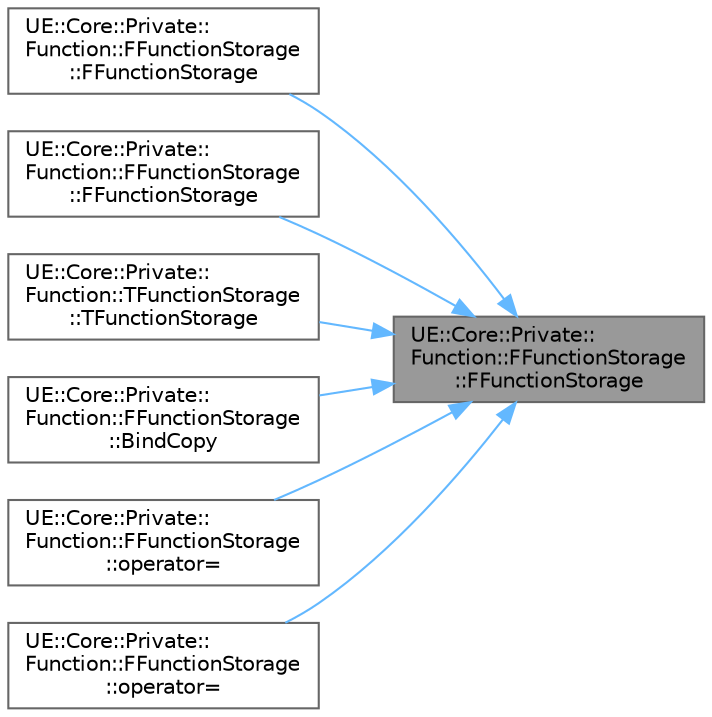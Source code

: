 digraph "UE::Core::Private::Function::FFunctionStorage::FFunctionStorage"
{
 // INTERACTIVE_SVG=YES
 // LATEX_PDF_SIZE
  bgcolor="transparent";
  edge [fontname=Helvetica,fontsize=10,labelfontname=Helvetica,labelfontsize=10];
  node [fontname=Helvetica,fontsize=10,shape=box,height=0.2,width=0.4];
  rankdir="RL";
  Node1 [id="Node000001",label="UE::Core::Private::\lFunction::FFunctionStorage\l::FFunctionStorage",height=0.2,width=0.4,color="gray40", fillcolor="grey60", style="filled", fontcolor="black",tooltip=" "];
  Node1 -> Node2 [id="edge1_Node000001_Node000002",dir="back",color="steelblue1",style="solid",tooltip=" "];
  Node2 [id="Node000002",label="UE::Core::Private::\lFunction::FFunctionStorage\l::FFunctionStorage",height=0.2,width=0.4,color="grey40", fillcolor="white", style="filled",URL="$d9/d0f/structUE_1_1Core_1_1Private_1_1Function_1_1FFunctionStorage.html#a84d3ffcf63e8cb761dfcb097851a836f",tooltip=" "];
  Node1 -> Node3 [id="edge2_Node000001_Node000003",dir="back",color="steelblue1",style="solid",tooltip=" "];
  Node3 [id="Node000003",label="UE::Core::Private::\lFunction::FFunctionStorage\l::FFunctionStorage",height=0.2,width=0.4,color="grey40", fillcolor="white", style="filled",URL="$d9/d0f/structUE_1_1Core_1_1Private_1_1Function_1_1FFunctionStorage.html#a5f4126850fedba2ad1d1c53885d2c6d7",tooltip=" "];
  Node1 -> Node4 [id="edge3_Node000001_Node000004",dir="back",color="steelblue1",style="solid",tooltip=" "];
  Node4 [id="Node000004",label="UE::Core::Private::\lFunction::TFunctionStorage\l::TFunctionStorage",height=0.2,width=0.4,color="grey40", fillcolor="white", style="filled",URL="$d7/de1/structUE_1_1Core_1_1Private_1_1Function_1_1TFunctionStorage.html#acde0043b2ffd86ef2bf41f8f18fd7841",tooltip=" "];
  Node1 -> Node5 [id="edge4_Node000001_Node000005",dir="back",color="steelblue1",style="solid",tooltip=" "];
  Node5 [id="Node000005",label="UE::Core::Private::\lFunction::FFunctionStorage\l::BindCopy",height=0.2,width=0.4,color="grey40", fillcolor="white", style="filled",URL="$d9/d0f/structUE_1_1Core_1_1Private_1_1Function_1_1FFunctionStorage.html#a9e31c8622c41008c0b668846c7c4d5ef",tooltip=" "];
  Node1 -> Node6 [id="edge5_Node000001_Node000006",dir="back",color="steelblue1",style="solid",tooltip=" "];
  Node6 [id="Node000006",label="UE::Core::Private::\lFunction::FFunctionStorage\l::operator=",height=0.2,width=0.4,color="grey40", fillcolor="white", style="filled",URL="$d9/d0f/structUE_1_1Core_1_1Private_1_1Function_1_1FFunctionStorage.html#a1ea6651fe11166ee2d9495ccc6ce1e7e",tooltip=" "];
  Node1 -> Node7 [id="edge6_Node000001_Node000007",dir="back",color="steelblue1",style="solid",tooltip=" "];
  Node7 [id="Node000007",label="UE::Core::Private::\lFunction::FFunctionStorage\l::operator=",height=0.2,width=0.4,color="grey40", fillcolor="white", style="filled",URL="$d9/d0f/structUE_1_1Core_1_1Private_1_1Function_1_1FFunctionStorage.html#ac61f13496e17df6ab35df20f2808ddd3",tooltip=" "];
}
